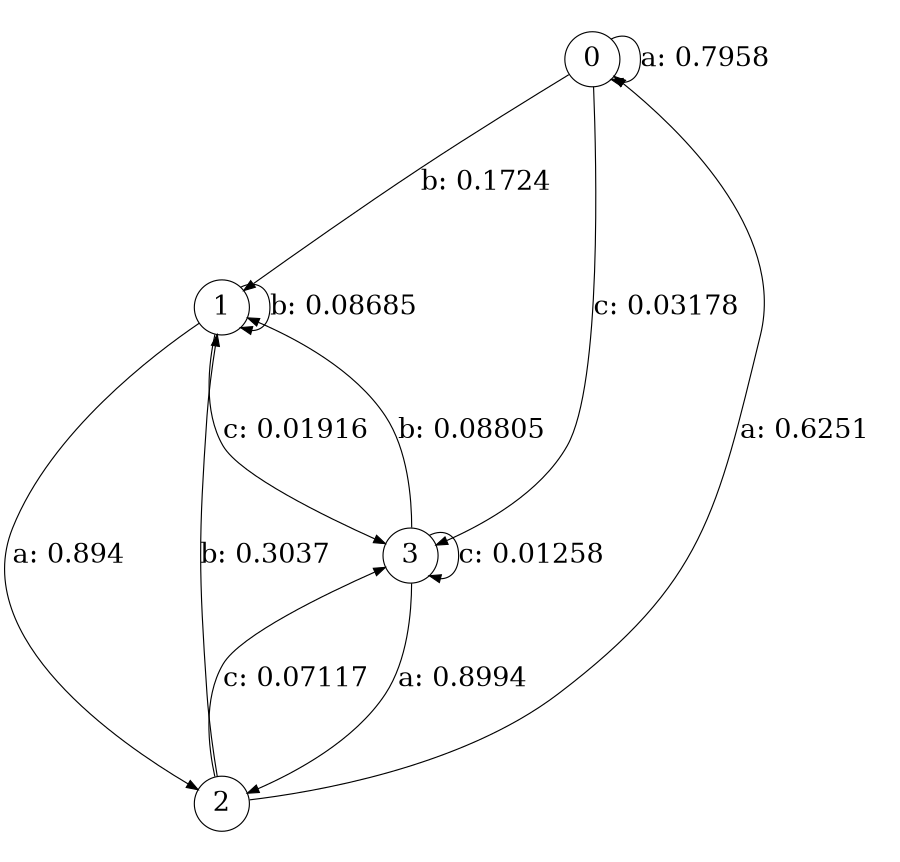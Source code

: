 digraph "d2-400nw-t0-cen-SML" {
size = "6,8.5";
ratio = "fill";
node [shape = circle];
node [fontsize = 24];
edge [fontsize = 24];
0 -> 0 [label = "a: 0.7958   "];
0 -> 1 [label = "b: 0.1724   "];
0 -> 3 [label = "c: 0.03178  "];
1 -> 2 [label = "a: 0.894    "];
1 -> 1 [label = "b: 0.08685  "];
1 -> 3 [label = "c: 0.01916  "];
2 -> 0 [label = "a: 0.6251   "];
2 -> 1 [label = "b: 0.3037   "];
2 -> 3 [label = "c: 0.07117  "];
3 -> 2 [label = "a: 0.8994   "];
3 -> 1 [label = "b: 0.08805  "];
3 -> 3 [label = "c: 0.01258  "];
}